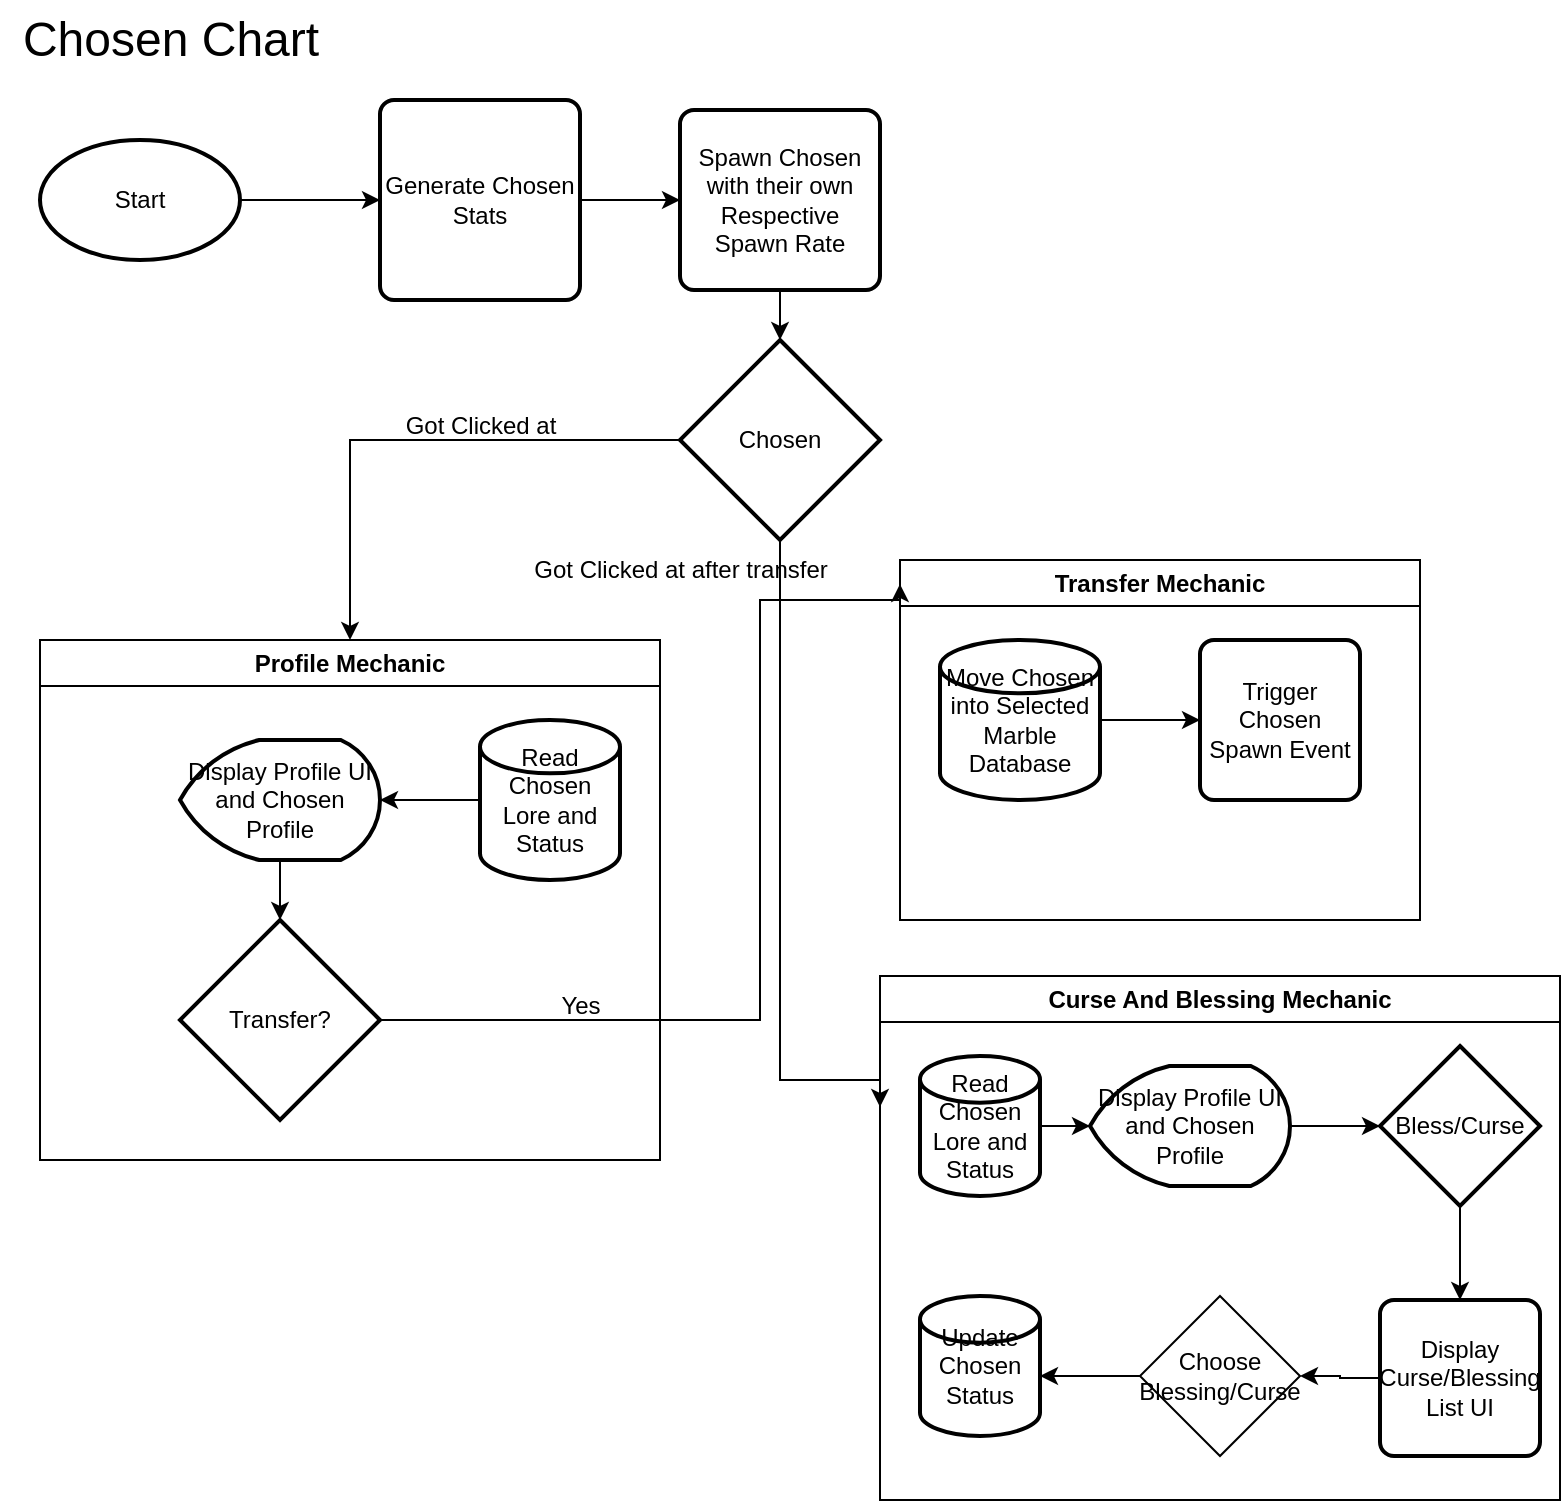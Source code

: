 <mxfile version="28.2.5">
  <diagram name="Page-1" id="tCtGZ3UlCBNGhQCn4ZBd">
    <mxGraphModel dx="2891" dy="1659" grid="1" gridSize="10" guides="1" tooltips="1" connect="1" arrows="1" fold="1" page="1" pageScale="1" pageWidth="827" pageHeight="1169" math="0" shadow="0">
      <root>
        <mxCell id="0" />
        <mxCell id="1" parent="0" />
        <mxCell id="Y8pbGBjDKDCsPi3sdsjg-3" style="edgeStyle=orthogonalEdgeStyle;rounded=0;orthogonalLoop=1;jettySize=auto;html=1;" edge="1" parent="1" source="Y8pbGBjDKDCsPi3sdsjg-1" target="Y8pbGBjDKDCsPi3sdsjg-4">
          <mxGeometry relative="1" as="geometry">
            <mxPoint x="414" y="250" as="targetPoint" />
          </mxGeometry>
        </mxCell>
        <mxCell id="Y8pbGBjDKDCsPi3sdsjg-1" value="Start" style="strokeWidth=2;html=1;shape=mxgraph.flowchart.start_1;whiteSpace=wrap;" vertex="1" parent="1">
          <mxGeometry x="60" y="110" width="100" height="60" as="geometry" />
        </mxCell>
        <mxCell id="Y8pbGBjDKDCsPi3sdsjg-2" value="&lt;font style=&quot;font-size: 24px;&quot;&gt;Chosen Chart&lt;/font&gt;" style="text;html=1;align=center;verticalAlign=middle;resizable=0;points=[];autosize=1;strokeColor=none;fillColor=none;" vertex="1" parent="1">
          <mxGeometry x="40" y="40" width="170" height="40" as="geometry" />
        </mxCell>
        <mxCell id="Y8pbGBjDKDCsPi3sdsjg-6" style="edgeStyle=orthogonalEdgeStyle;rounded=0;orthogonalLoop=1;jettySize=auto;html=1;" edge="1" parent="1" source="Y8pbGBjDKDCsPi3sdsjg-4" target="Y8pbGBjDKDCsPi3sdsjg-8">
          <mxGeometry relative="1" as="geometry">
            <mxPoint x="420" y="140.0" as="targetPoint" />
          </mxGeometry>
        </mxCell>
        <mxCell id="Y8pbGBjDKDCsPi3sdsjg-4" value="Generate Chosen Stats" style="rounded=1;whiteSpace=wrap;html=1;absoluteArcSize=1;arcSize=14;strokeWidth=2;" vertex="1" parent="1">
          <mxGeometry x="230" y="90" width="100" height="100" as="geometry" />
        </mxCell>
        <mxCell id="Y8pbGBjDKDCsPi3sdsjg-11" style="edgeStyle=orthogonalEdgeStyle;rounded=0;orthogonalLoop=1;jettySize=auto;html=1;" edge="1" parent="1" source="Y8pbGBjDKDCsPi3sdsjg-8" target="Y8pbGBjDKDCsPi3sdsjg-12">
          <mxGeometry relative="1" as="geometry">
            <mxPoint x="430" y="250" as="targetPoint" />
          </mxGeometry>
        </mxCell>
        <mxCell id="Y8pbGBjDKDCsPi3sdsjg-8" value="Spawn Chosen with their own Respective Spawn Rate" style="rounded=1;whiteSpace=wrap;html=1;absoluteArcSize=1;arcSize=14;strokeWidth=2;" vertex="1" parent="1">
          <mxGeometry x="380" y="95" width="100" height="90" as="geometry" />
        </mxCell>
        <mxCell id="Y8pbGBjDKDCsPi3sdsjg-13" style="edgeStyle=orthogonalEdgeStyle;rounded=0;orthogonalLoop=1;jettySize=auto;html=1;exitX=0;exitY=0.5;exitDx=0;exitDy=0;exitPerimeter=0;" edge="1" parent="1" source="Y8pbGBjDKDCsPi3sdsjg-12" target="Y8pbGBjDKDCsPi3sdsjg-14">
          <mxGeometry relative="1" as="geometry">
            <mxPoint x="160.0" y="380" as="targetPoint" />
          </mxGeometry>
        </mxCell>
        <mxCell id="Y8pbGBjDKDCsPi3sdsjg-28" style="edgeStyle=orthogonalEdgeStyle;rounded=0;orthogonalLoop=1;jettySize=auto;html=1;entryX=0;entryY=0.25;entryDx=0;entryDy=0;" edge="1" parent="1" source="Y8pbGBjDKDCsPi3sdsjg-12" target="Y8pbGBjDKDCsPi3sdsjg-30">
          <mxGeometry relative="1" as="geometry">
            <mxPoint x="470" y="580.034" as="targetPoint" />
            <Array as="points">
              <mxPoint x="430" y="580" />
              <mxPoint x="480" y="580" />
            </Array>
          </mxGeometry>
        </mxCell>
        <mxCell id="Y8pbGBjDKDCsPi3sdsjg-12" value="Chosen" style="strokeWidth=2;html=1;shape=mxgraph.flowchart.decision;whiteSpace=wrap;" vertex="1" parent="1">
          <mxGeometry x="380" y="210" width="100" height="100" as="geometry" />
        </mxCell>
        <mxCell id="Y8pbGBjDKDCsPi3sdsjg-14" value="Profile Mechanic" style="swimlane;whiteSpace=wrap;html=1;" vertex="1" parent="1">
          <mxGeometry x="60" y="360" width="310" height="260" as="geometry" />
        </mxCell>
        <mxCell id="Y8pbGBjDKDCsPi3sdsjg-15" value="Read Chosen Lore and Status" style="strokeWidth=2;html=1;shape=mxgraph.flowchart.database;whiteSpace=wrap;" vertex="1" parent="Y8pbGBjDKDCsPi3sdsjg-14">
          <mxGeometry x="220" y="40" width="70" height="80" as="geometry" />
        </mxCell>
        <mxCell id="Y8pbGBjDKDCsPi3sdsjg-18" value="Display Profile UI and Chosen Profile" style="strokeWidth=2;html=1;shape=mxgraph.flowchart.display;whiteSpace=wrap;" vertex="1" parent="Y8pbGBjDKDCsPi3sdsjg-14">
          <mxGeometry x="70" y="50" width="100" height="60" as="geometry" />
        </mxCell>
        <mxCell id="Y8pbGBjDKDCsPi3sdsjg-17" style="edgeStyle=orthogonalEdgeStyle;rounded=0;orthogonalLoop=1;jettySize=auto;html=1;" edge="1" parent="Y8pbGBjDKDCsPi3sdsjg-14" source="Y8pbGBjDKDCsPi3sdsjg-15" target="Y8pbGBjDKDCsPi3sdsjg-18">
          <mxGeometry relative="1" as="geometry">
            <mxPoint x="170" y="80" as="targetPoint" />
          </mxGeometry>
        </mxCell>
        <mxCell id="Y8pbGBjDKDCsPi3sdsjg-20" value="Transfer?" style="strokeWidth=2;html=1;shape=mxgraph.flowchart.decision;whiteSpace=wrap;" vertex="1" parent="Y8pbGBjDKDCsPi3sdsjg-14">
          <mxGeometry x="70" y="140" width="100" height="100" as="geometry" />
        </mxCell>
        <mxCell id="Y8pbGBjDKDCsPi3sdsjg-19" style="edgeStyle=orthogonalEdgeStyle;rounded=0;orthogonalLoop=1;jettySize=auto;html=1;" edge="1" parent="Y8pbGBjDKDCsPi3sdsjg-14" source="Y8pbGBjDKDCsPi3sdsjg-18" target="Y8pbGBjDKDCsPi3sdsjg-20">
          <mxGeometry relative="1" as="geometry">
            <mxPoint x="120" y="170" as="targetPoint" />
          </mxGeometry>
        </mxCell>
        <mxCell id="Y8pbGBjDKDCsPi3sdsjg-16" value="Got Clicked at" style="text;html=1;align=center;verticalAlign=middle;resizable=0;points=[];autosize=1;strokeColor=none;fillColor=none;" vertex="1" parent="1">
          <mxGeometry x="230" y="238" width="100" height="30" as="geometry" />
        </mxCell>
        <mxCell id="Y8pbGBjDKDCsPi3sdsjg-22" value="Transfer Mechanic" style="swimlane;whiteSpace=wrap;html=1;" vertex="1" parent="1">
          <mxGeometry x="490" y="320" width="260" height="180" as="geometry" />
        </mxCell>
        <mxCell id="Y8pbGBjDKDCsPi3sdsjg-25" value="Move Chosen into Selected Marble Database" style="strokeWidth=2;html=1;shape=mxgraph.flowchart.database;whiteSpace=wrap;" vertex="1" parent="Y8pbGBjDKDCsPi3sdsjg-22">
          <mxGeometry x="20" y="40" width="80" height="80" as="geometry" />
        </mxCell>
        <mxCell id="Y8pbGBjDKDCsPi3sdsjg-27" value="Trigger Chosen Spawn Event" style="rounded=1;whiteSpace=wrap;html=1;absoluteArcSize=1;arcSize=14;strokeWidth=2;" vertex="1" parent="Y8pbGBjDKDCsPi3sdsjg-22">
          <mxGeometry x="150" y="40" width="80" height="80" as="geometry" />
        </mxCell>
        <mxCell id="Y8pbGBjDKDCsPi3sdsjg-26" style="edgeStyle=orthogonalEdgeStyle;rounded=0;orthogonalLoop=1;jettySize=auto;html=1;" edge="1" parent="Y8pbGBjDKDCsPi3sdsjg-22" source="Y8pbGBjDKDCsPi3sdsjg-25" target="Y8pbGBjDKDCsPi3sdsjg-27">
          <mxGeometry relative="1" as="geometry">
            <mxPoint x="150" y="80" as="targetPoint" />
          </mxGeometry>
        </mxCell>
        <mxCell id="Y8pbGBjDKDCsPi3sdsjg-21" style="edgeStyle=orthogonalEdgeStyle;rounded=0;orthogonalLoop=1;jettySize=auto;html=1;entryX=0;entryY=0.067;entryDx=0;entryDy=0;entryPerimeter=0;" edge="1" parent="1" source="Y8pbGBjDKDCsPi3sdsjg-20" target="Y8pbGBjDKDCsPi3sdsjg-22">
          <mxGeometry relative="1" as="geometry">
            <mxPoint x="410" y="420" as="targetPoint" />
            <Array as="points">
              <mxPoint x="420" y="550" />
              <mxPoint x="420" y="340" />
            </Array>
          </mxGeometry>
        </mxCell>
        <mxCell id="Y8pbGBjDKDCsPi3sdsjg-23" value="Yes" style="text;html=1;align=center;verticalAlign=middle;resizable=0;points=[];autosize=1;strokeColor=none;fillColor=none;" vertex="1" parent="1">
          <mxGeometry x="310" y="528" width="40" height="30" as="geometry" />
        </mxCell>
        <mxCell id="Y8pbGBjDKDCsPi3sdsjg-30" value="Curse And Blessing Mechanic" style="swimlane;whiteSpace=wrap;html=1;" vertex="1" parent="1">
          <mxGeometry x="480" y="528" width="340" height="262" as="geometry" />
        </mxCell>
        <mxCell id="Y8pbGBjDKDCsPi3sdsjg-32" value="Read Chosen Lore and Status" style="strokeWidth=2;html=1;shape=mxgraph.flowchart.database;whiteSpace=wrap;" vertex="1" parent="Y8pbGBjDKDCsPi3sdsjg-30">
          <mxGeometry x="20" y="40" width="60" height="70" as="geometry" />
        </mxCell>
        <mxCell id="Y8pbGBjDKDCsPi3sdsjg-36" value="" style="edgeStyle=orthogonalEdgeStyle;rounded=0;orthogonalLoop=1;jettySize=auto;html=1;" edge="1" parent="Y8pbGBjDKDCsPi3sdsjg-30" source="Y8pbGBjDKDCsPi3sdsjg-33" target="Y8pbGBjDKDCsPi3sdsjg-35">
          <mxGeometry relative="1" as="geometry" />
        </mxCell>
        <mxCell id="Y8pbGBjDKDCsPi3sdsjg-33" value="Display Profile UI and Chosen Profile" style="strokeWidth=2;html=1;shape=mxgraph.flowchart.display;whiteSpace=wrap;" vertex="1" parent="Y8pbGBjDKDCsPi3sdsjg-30">
          <mxGeometry x="105" y="45" width="100" height="60" as="geometry" />
        </mxCell>
        <mxCell id="Y8pbGBjDKDCsPi3sdsjg-34" style="edgeStyle=orthogonalEdgeStyle;rounded=0;orthogonalLoop=1;jettySize=auto;html=1;entryX=0;entryY=0.5;entryDx=0;entryDy=0;entryPerimeter=0;" edge="1" parent="Y8pbGBjDKDCsPi3sdsjg-30" source="Y8pbGBjDKDCsPi3sdsjg-32" target="Y8pbGBjDKDCsPi3sdsjg-33">
          <mxGeometry relative="1" as="geometry" />
        </mxCell>
        <mxCell id="Y8pbGBjDKDCsPi3sdsjg-35" value="Bless/Curse" style="rhombus;whiteSpace=wrap;html=1;strokeWidth=2;" vertex="1" parent="Y8pbGBjDKDCsPi3sdsjg-30">
          <mxGeometry x="250" y="35" width="80" height="80" as="geometry" />
        </mxCell>
        <mxCell id="Y8pbGBjDKDCsPi3sdsjg-38" value="Display Curse/Blessing List UI" style="rounded=1;whiteSpace=wrap;html=1;absoluteArcSize=1;arcSize=14;strokeWidth=2;" vertex="1" parent="Y8pbGBjDKDCsPi3sdsjg-30">
          <mxGeometry x="250" y="162" width="80" height="78" as="geometry" />
        </mxCell>
        <mxCell id="Y8pbGBjDKDCsPi3sdsjg-37" style="edgeStyle=orthogonalEdgeStyle;rounded=0;orthogonalLoop=1;jettySize=auto;html=1;" edge="1" parent="Y8pbGBjDKDCsPi3sdsjg-30" source="Y8pbGBjDKDCsPi3sdsjg-35" target="Y8pbGBjDKDCsPi3sdsjg-38">
          <mxGeometry relative="1" as="geometry">
            <mxPoint x="290" y="162" as="targetPoint" />
          </mxGeometry>
        </mxCell>
        <mxCell id="Y8pbGBjDKDCsPi3sdsjg-41" style="edgeStyle=orthogonalEdgeStyle;rounded=0;orthogonalLoop=1;jettySize=auto;html=1;" edge="1" parent="Y8pbGBjDKDCsPi3sdsjg-30" source="Y8pbGBjDKDCsPi3sdsjg-40">
          <mxGeometry relative="1" as="geometry">
            <mxPoint x="80" y="200" as="targetPoint" />
          </mxGeometry>
        </mxCell>
        <mxCell id="Y8pbGBjDKDCsPi3sdsjg-40" value="Choose Blessing/Curse" style="rhombus;whiteSpace=wrap;html=1;" vertex="1" parent="Y8pbGBjDKDCsPi3sdsjg-30">
          <mxGeometry x="130" y="160" width="80" height="80" as="geometry" />
        </mxCell>
        <mxCell id="Y8pbGBjDKDCsPi3sdsjg-39" style="edgeStyle=orthogonalEdgeStyle;rounded=0;orthogonalLoop=1;jettySize=auto;html=1;" edge="1" parent="Y8pbGBjDKDCsPi3sdsjg-30" source="Y8pbGBjDKDCsPi3sdsjg-38" target="Y8pbGBjDKDCsPi3sdsjg-40">
          <mxGeometry relative="1" as="geometry">
            <mxPoint x="200" y="201" as="targetPoint" />
          </mxGeometry>
        </mxCell>
        <mxCell id="Y8pbGBjDKDCsPi3sdsjg-42" value="Update Chosen Status" style="strokeWidth=2;html=1;shape=mxgraph.flowchart.database;whiteSpace=wrap;" vertex="1" parent="Y8pbGBjDKDCsPi3sdsjg-30">
          <mxGeometry x="20" y="160" width="60" height="70" as="geometry" />
        </mxCell>
        <mxCell id="Y8pbGBjDKDCsPi3sdsjg-31" value="Got Clicked at after transfer" style="text;html=1;align=center;verticalAlign=middle;resizable=0;points=[];autosize=1;strokeColor=none;fillColor=none;" vertex="1" parent="1">
          <mxGeometry x="295" y="310" width="170" height="30" as="geometry" />
        </mxCell>
      </root>
    </mxGraphModel>
  </diagram>
</mxfile>
